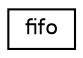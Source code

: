 digraph "Graphical Class Hierarchy"
{
 // LATEX_PDF_SIZE
  edge [fontname="Helvetica",fontsize="10",labelfontname="Helvetica",labelfontsize="10"];
  node [fontname="Helvetica",fontsize="10",shape=record];
  rankdir="LR";
  Node0 [label="fifo",height=0.2,width=0.4,color="black", fillcolor="white", style="filled",URL="$classfifo.html",tooltip=" "];
}
